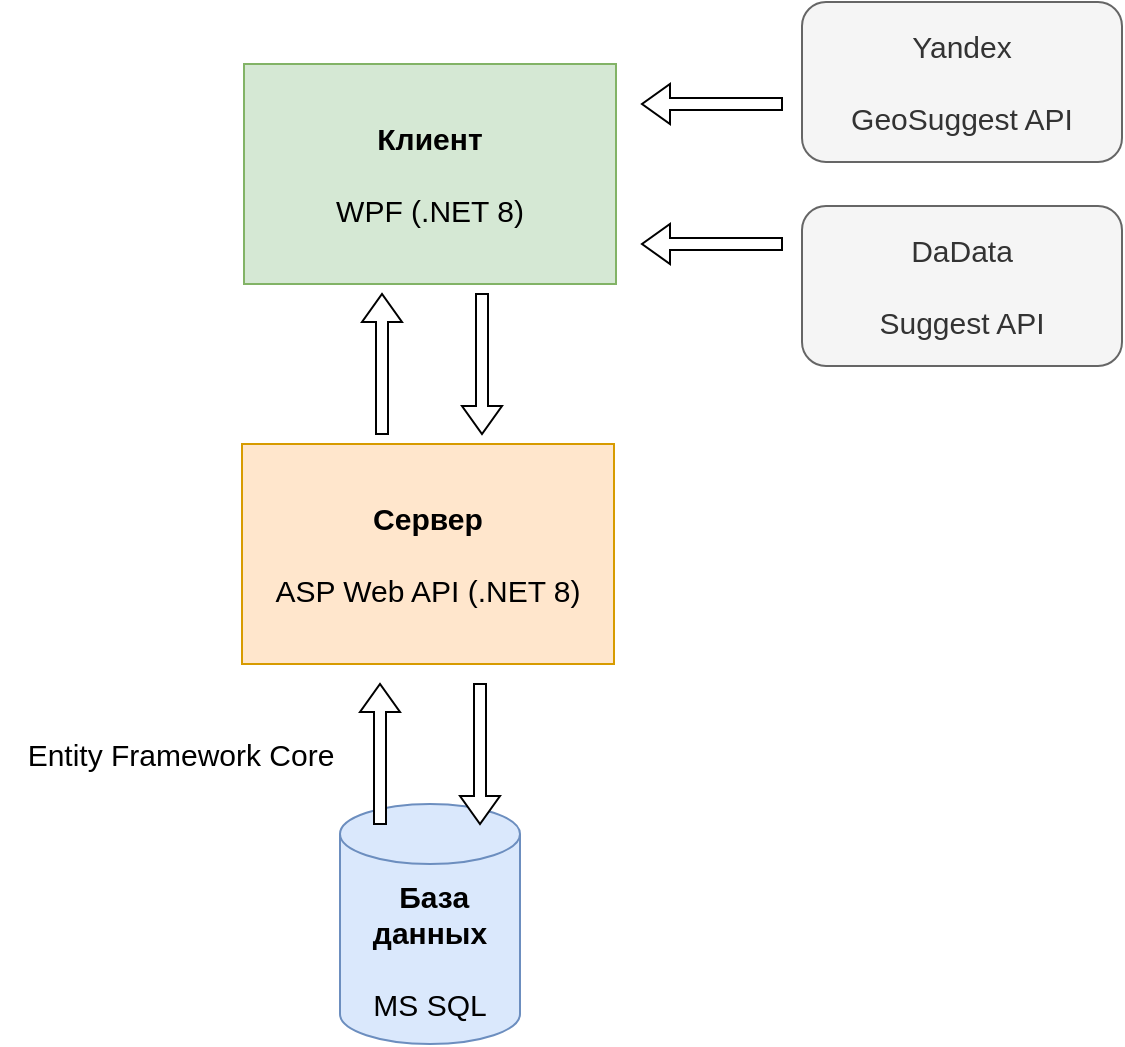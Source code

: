 <mxfile version="26.0.11">
  <diagram name="Страница — 1" id="uaLjHKbA_ZT2vrdjnGmc">
    <mxGraphModel dx="1434" dy="746" grid="1" gridSize="10" guides="1" tooltips="1" connect="1" arrows="1" fold="1" page="1" pageScale="1" pageWidth="827" pageHeight="1169" math="0" shadow="0">
      <root>
        <mxCell id="0" />
        <mxCell id="1" parent="0" />
        <mxCell id="_WrDF9D-_cNf_KQVvVyO-1" value="&lt;b&gt;Клиент&lt;/b&gt;&lt;div&gt;&lt;br&gt;&lt;div&gt;WPF (.NET 8)&lt;/div&gt;&lt;/div&gt;" style="rounded=0;whiteSpace=wrap;html=1;fillColor=#d5e8d4;strokeColor=#82b366;fontSize=15;" parent="1" vertex="1">
          <mxGeometry x="321" y="130" width="186" height="110" as="geometry" />
        </mxCell>
        <mxCell id="_WrDF9D-_cNf_KQVvVyO-2" value="&lt;b&gt;Сервер&lt;/b&gt;&lt;div&gt;&lt;br&gt;&lt;div&gt;ASP Web API (.NET 8)&lt;/div&gt;&lt;/div&gt;" style="rounded=0;whiteSpace=wrap;html=1;fillColor=#ffe6cc;strokeColor=#d79b00;fontSize=15;" parent="1" vertex="1">
          <mxGeometry x="320" y="320" width="186" height="110" as="geometry" />
        </mxCell>
        <mxCell id="_WrDF9D-_cNf_KQVvVyO-3" value="&amp;nbsp;&lt;b&gt;База данных&lt;/b&gt;&lt;div&gt;&lt;br&gt;&lt;/div&gt;&lt;div&gt;MS SQL&lt;/div&gt;" style="shape=cylinder3;whiteSpace=wrap;html=1;boundedLbl=1;backgroundOutline=1;size=15;fillColor=#dae8fc;strokeColor=#6c8ebf;fontSize=15;" parent="1" vertex="1">
          <mxGeometry x="369" y="500" width="90" height="120" as="geometry" />
        </mxCell>
        <mxCell id="_WrDF9D-_cNf_KQVvVyO-4" value="Yandex&lt;div&gt;&lt;br&gt;&lt;/div&gt;&lt;div&gt;GeoSuggest API&lt;/div&gt;" style="rounded=1;whiteSpace=wrap;html=1;fillColor=#f5f5f5;strokeColor=#666666;fontColor=#333333;fontSize=15;" parent="1" vertex="1">
          <mxGeometry x="600" y="99" width="160" height="80" as="geometry" />
        </mxCell>
        <mxCell id="_WrDF9D-_cNf_KQVvVyO-5" value="DaData&lt;div&gt;&lt;br&gt;&lt;/div&gt;&lt;div&gt;Suggest API&lt;/div&gt;" style="rounded=1;whiteSpace=wrap;html=1;fillColor=#f5f5f5;strokeColor=#666666;fontColor=#333333;fontSize=15;" parent="1" vertex="1">
          <mxGeometry x="600" y="201" width="160" height="80" as="geometry" />
        </mxCell>
        <mxCell id="_WrDF9D-_cNf_KQVvVyO-8" value="" style="shape=singleArrow;direction=north;whiteSpace=wrap;html=1;fontSize=15;" parent="1" vertex="1">
          <mxGeometry x="380" y="245" width="20" height="70" as="geometry" />
        </mxCell>
        <mxCell id="_WrDF9D-_cNf_KQVvVyO-9" value="" style="shape=singleArrow;direction=north;whiteSpace=wrap;html=1;rotation=-180;fontSize=15;" parent="1" vertex="1">
          <mxGeometry x="430" y="245" width="20" height="70" as="geometry" />
        </mxCell>
        <mxCell id="_WrDF9D-_cNf_KQVvVyO-10" value="" style="shape=singleArrow;direction=north;whiteSpace=wrap;html=1;fontSize=15;" parent="1" vertex="1">
          <mxGeometry x="379" y="440" width="20" height="70" as="geometry" />
        </mxCell>
        <mxCell id="_WrDF9D-_cNf_KQVvVyO-11" value="" style="shape=singleArrow;direction=north;whiteSpace=wrap;html=1;rotation=-180;fontSize=15;" parent="1" vertex="1">
          <mxGeometry x="429" y="440" width="20" height="70" as="geometry" />
        </mxCell>
        <mxCell id="_WrDF9D-_cNf_KQVvVyO-12" value="" style="shape=singleArrow;direction=east;whiteSpace=wrap;html=1;rotation=-180;fontSize=15;" parent="1" vertex="1">
          <mxGeometry x="520" y="140" width="70" height="20" as="geometry" />
        </mxCell>
        <mxCell id="_WrDF9D-_cNf_KQVvVyO-13" value="" style="shape=singleArrow;direction=east;whiteSpace=wrap;html=1;rotation=-180;fontSize=15;" parent="1" vertex="1">
          <mxGeometry x="520" y="210" width="70" height="20" as="geometry" />
        </mxCell>
        <mxCell id="_WrDF9D-_cNf_KQVvVyO-15" value="Entity Framework Core" style="text;html=1;align=center;verticalAlign=middle;resizable=0;points=[];autosize=1;strokeColor=none;fillColor=none;fontSize=15;" parent="1" vertex="1">
          <mxGeometry x="199" y="460" width="180" height="30" as="geometry" />
        </mxCell>
      </root>
    </mxGraphModel>
  </diagram>
</mxfile>
